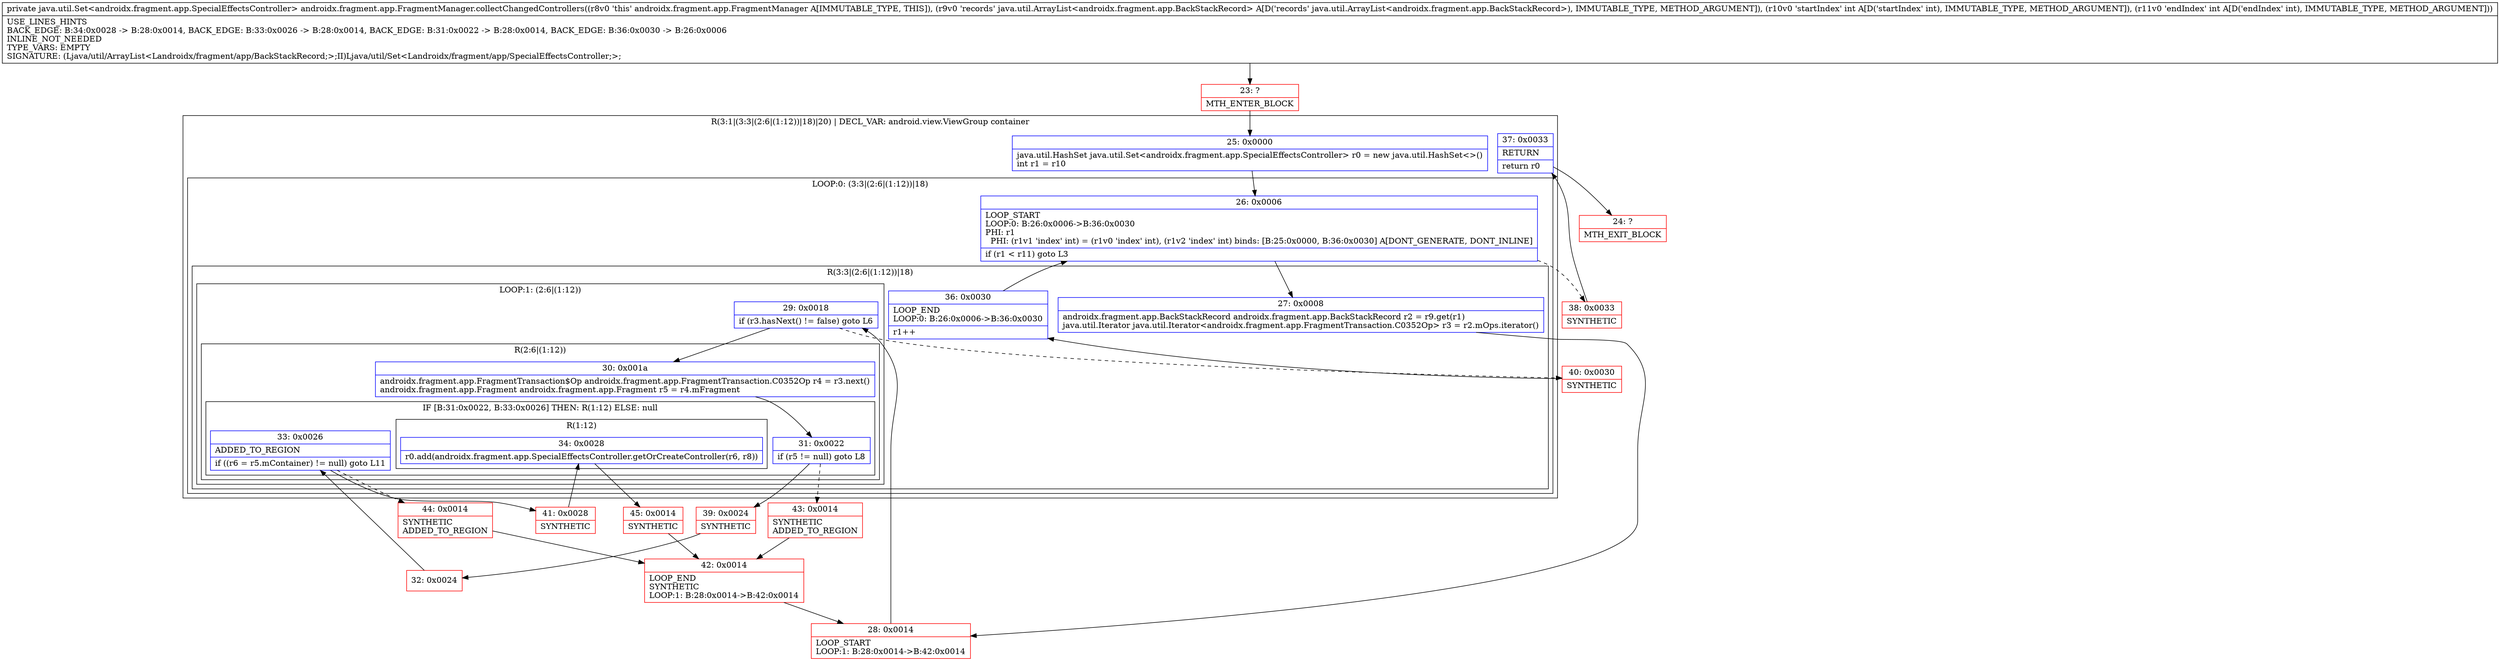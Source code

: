 digraph "CFG forandroidx.fragment.app.FragmentManager.collectChangedControllers(Ljava\/util\/ArrayList;II)Ljava\/util\/Set;" {
subgraph cluster_Region_1011016142 {
label = "R(3:1|(3:3|(2:6|(1:12))|18)|20) | DECL_VAR: android.view.ViewGroup container\l";
node [shape=record,color=blue];
Node_25 [shape=record,label="{25\:\ 0x0000|java.util.HashSet java.util.Set\<androidx.fragment.app.SpecialEffectsController\> r0 = new java.util.HashSet\<\>()\lint r1 = r10\l}"];
subgraph cluster_LoopRegion_1665741350 {
label = "LOOP:0: (3:3|(2:6|(1:12))|18)";
node [shape=record,color=blue];
Node_26 [shape=record,label="{26\:\ 0x0006|LOOP_START\lLOOP:0: B:26:0x0006\-\>B:36:0x0030\lPHI: r1 \l  PHI: (r1v1 'index' int) = (r1v0 'index' int), (r1v2 'index' int) binds: [B:25:0x0000, B:36:0x0030] A[DONT_GENERATE, DONT_INLINE]\l|if (r1 \< r11) goto L3\l}"];
subgraph cluster_Region_1339564484 {
label = "R(3:3|(2:6|(1:12))|18)";
node [shape=record,color=blue];
Node_27 [shape=record,label="{27\:\ 0x0008|androidx.fragment.app.BackStackRecord androidx.fragment.app.BackStackRecord r2 = r9.get(r1)\ljava.util.Iterator java.util.Iterator\<androidx.fragment.app.FragmentTransaction.C0352Op\> r3 = r2.mOps.iterator()\l}"];
subgraph cluster_LoopRegion_1690297696 {
label = "LOOP:1: (2:6|(1:12))";
node [shape=record,color=blue];
Node_29 [shape=record,label="{29\:\ 0x0018|if (r3.hasNext() != false) goto L6\l}"];
subgraph cluster_Region_1780014939 {
label = "R(2:6|(1:12))";
node [shape=record,color=blue];
Node_30 [shape=record,label="{30\:\ 0x001a|androidx.fragment.app.FragmentTransaction$Op androidx.fragment.app.FragmentTransaction.C0352Op r4 = r3.next()\landroidx.fragment.app.Fragment androidx.fragment.app.Fragment r5 = r4.mFragment\l}"];
subgraph cluster_IfRegion_1080690748 {
label = "IF [B:31:0x0022, B:33:0x0026] THEN: R(1:12) ELSE: null";
node [shape=record,color=blue];
Node_31 [shape=record,label="{31\:\ 0x0022|if (r5 != null) goto L8\l}"];
Node_33 [shape=record,label="{33\:\ 0x0026|ADDED_TO_REGION\l|if ((r6 = r5.mContainer) != null) goto L11\l}"];
subgraph cluster_Region_781457315 {
label = "R(1:12)";
node [shape=record,color=blue];
Node_34 [shape=record,label="{34\:\ 0x0028|r0.add(androidx.fragment.app.SpecialEffectsController.getOrCreateController(r6, r8))\l}"];
}
}
}
}
Node_36 [shape=record,label="{36\:\ 0x0030|LOOP_END\lLOOP:0: B:26:0x0006\-\>B:36:0x0030\l|r1++\l}"];
}
}
Node_37 [shape=record,label="{37\:\ 0x0033|RETURN\l|return r0\l}"];
}
Node_23 [shape=record,color=red,label="{23\:\ ?|MTH_ENTER_BLOCK\l}"];
Node_28 [shape=record,color=red,label="{28\:\ 0x0014|LOOP_START\lLOOP:1: B:28:0x0014\-\>B:42:0x0014\l}"];
Node_39 [shape=record,color=red,label="{39\:\ 0x0024|SYNTHETIC\l}"];
Node_32 [shape=record,color=red,label="{32\:\ 0x0024}"];
Node_41 [shape=record,color=red,label="{41\:\ 0x0028|SYNTHETIC\l}"];
Node_45 [shape=record,color=red,label="{45\:\ 0x0014|SYNTHETIC\l}"];
Node_42 [shape=record,color=red,label="{42\:\ 0x0014|LOOP_END\lSYNTHETIC\lLOOP:1: B:28:0x0014\-\>B:42:0x0014\l}"];
Node_44 [shape=record,color=red,label="{44\:\ 0x0014|SYNTHETIC\lADDED_TO_REGION\l}"];
Node_43 [shape=record,color=red,label="{43\:\ 0x0014|SYNTHETIC\lADDED_TO_REGION\l}"];
Node_40 [shape=record,color=red,label="{40\:\ 0x0030|SYNTHETIC\l}"];
Node_38 [shape=record,color=red,label="{38\:\ 0x0033|SYNTHETIC\l}"];
Node_24 [shape=record,color=red,label="{24\:\ ?|MTH_EXIT_BLOCK\l}"];
MethodNode[shape=record,label="{private java.util.Set\<androidx.fragment.app.SpecialEffectsController\> androidx.fragment.app.FragmentManager.collectChangedControllers((r8v0 'this' androidx.fragment.app.FragmentManager A[IMMUTABLE_TYPE, THIS]), (r9v0 'records' java.util.ArrayList\<androidx.fragment.app.BackStackRecord\> A[D('records' java.util.ArrayList\<androidx.fragment.app.BackStackRecord\>), IMMUTABLE_TYPE, METHOD_ARGUMENT]), (r10v0 'startIndex' int A[D('startIndex' int), IMMUTABLE_TYPE, METHOD_ARGUMENT]), (r11v0 'endIndex' int A[D('endIndex' int), IMMUTABLE_TYPE, METHOD_ARGUMENT]))  | USE_LINES_HINTS\lBACK_EDGE: B:34:0x0028 \-\> B:28:0x0014, BACK_EDGE: B:33:0x0026 \-\> B:28:0x0014, BACK_EDGE: B:31:0x0022 \-\> B:28:0x0014, BACK_EDGE: B:36:0x0030 \-\> B:26:0x0006\lINLINE_NOT_NEEDED\lTYPE_VARS: EMPTY\lSIGNATURE: (Ljava\/util\/ArrayList\<Landroidx\/fragment\/app\/BackStackRecord;\>;II)Ljava\/util\/Set\<Landroidx\/fragment\/app\/SpecialEffectsController;\>;\l}"];
MethodNode -> Node_23;Node_25 -> Node_26;
Node_26 -> Node_27;
Node_26 -> Node_38[style=dashed];
Node_27 -> Node_28;
Node_29 -> Node_30;
Node_29 -> Node_40[style=dashed];
Node_30 -> Node_31;
Node_31 -> Node_39;
Node_31 -> Node_43[style=dashed];
Node_33 -> Node_41;
Node_33 -> Node_44[style=dashed];
Node_34 -> Node_45;
Node_36 -> Node_26;
Node_37 -> Node_24;
Node_23 -> Node_25;
Node_28 -> Node_29;
Node_39 -> Node_32;
Node_32 -> Node_33;
Node_41 -> Node_34;
Node_45 -> Node_42;
Node_42 -> Node_28;
Node_44 -> Node_42;
Node_43 -> Node_42;
Node_40 -> Node_36;
Node_38 -> Node_37;
}

